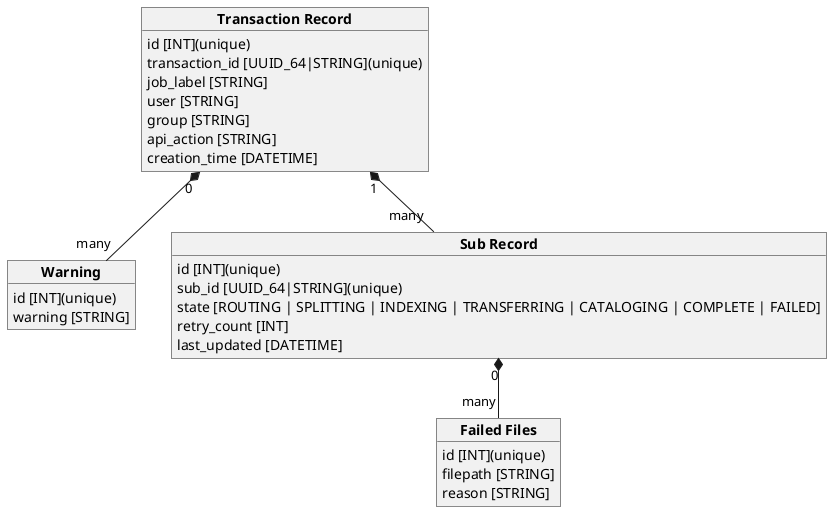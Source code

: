 @startuml monitor_db

object "**Transaction Record**" as tran_rec {
    id [INT](unique)
    transaction_id [UUID_64|STRING](unique)
    job_label [STRING]
    user [STRING]
    group [STRING]
    api_action [STRING]
    creation_time [DATETIME]
}


object "**Warning**" as warn {
    id [INT](unique)
    warning [STRING]
}

object "**Sub Record**" as sub_rec {
    id [INT](unique)
    sub_id [UUID_64|STRING](unique)
    state [ROUTING | SPLITTING | INDEXING | TRANSFERRING | CATALOGING | COMPLETE | FAILED]
    retry_count [INT]
    last_updated [DATETIME]
}

object "**Failed Files**" as fail_rec {
    id [INT](unique)
    filepath [STRING]
    reason [STRING]
}

tran_rec "1" *-- "many" sub_rec
sub_rec "0" *-- "many" fail_rec
tran_rec "0" *-- "many" warn

@enduml
